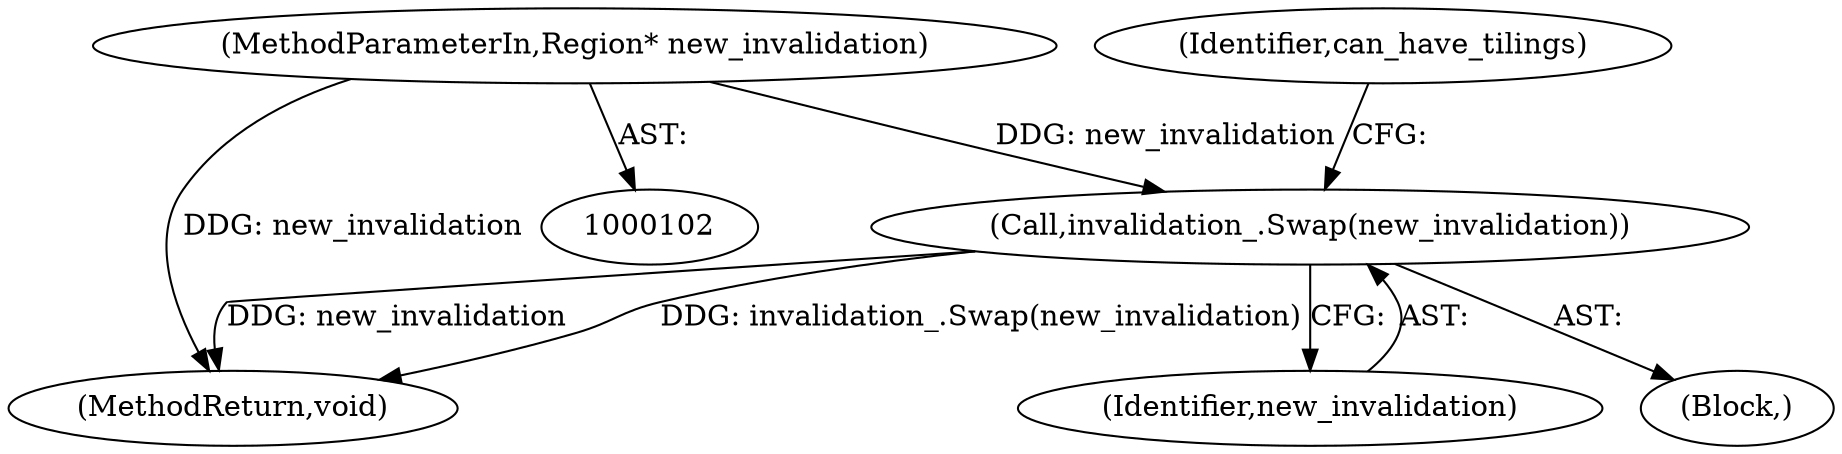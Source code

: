 digraph "0_Chrome_d193f6bb5aa5bdc05e07f314abacf7d7bc466d3d_1@pointer" {
"1000130" [label="(Call,invalidation_.Swap(new_invalidation))"];
"1000104" [label="(MethodParameterIn,Region* new_invalidation)"];
"1000153" [label="(MethodReturn,void)"];
"1000134" [label="(Identifier,can_have_tilings)"];
"1000104" [label="(MethodParameterIn,Region* new_invalidation)"];
"1000131" [label="(Identifier,new_invalidation)"];
"1000106" [label="(Block,)"];
"1000130" [label="(Call,invalidation_.Swap(new_invalidation))"];
"1000130" -> "1000106"  [label="AST: "];
"1000130" -> "1000131"  [label="CFG: "];
"1000131" -> "1000130"  [label="AST: "];
"1000134" -> "1000130"  [label="CFG: "];
"1000130" -> "1000153"  [label="DDG: invalidation_.Swap(new_invalidation)"];
"1000130" -> "1000153"  [label="DDG: new_invalidation"];
"1000104" -> "1000130"  [label="DDG: new_invalidation"];
"1000104" -> "1000102"  [label="AST: "];
"1000104" -> "1000153"  [label="DDG: new_invalidation"];
}
